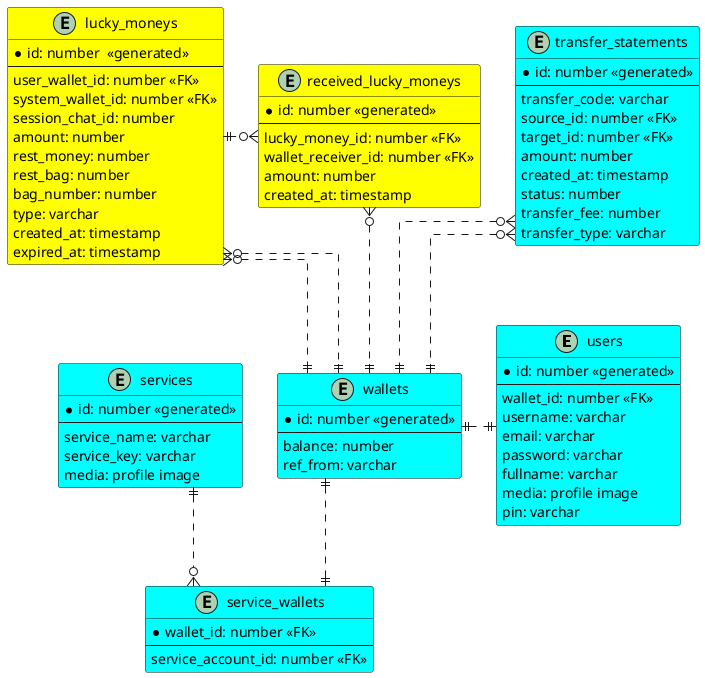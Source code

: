 	
@startuml

' hide the spot
' hide circle

' avoid problems with angled crows feet
skinparam linetype ortho

entity "users" as users #Aqua{
    *id: number <<generated>>
    --
    wallet_id: number <<FK>>
    username: varchar
    email: varchar
    password: varchar
    fullname: varchar
    media: profile image
    pin: varchar
}

' LuckyMoney Service: 
' - service_name: LuckyMoney
' - service_key: 
' ----> Request Auth Service -> JWToken Service 
' LuckyMoney vS Payment 
' LuckyMoney ----> Request Auth Service -> JWToken Service
' LuckyMoney dùng JWToken vừa có để request danh sách  wallets của nó
' sử dụng list wallets này ntn thì tuỳ nó 

' LuckyMoney request lên payment chuyển tiền. Tới... với cái
' wallet id nào của nó  

entity "services" #Aqua{
    *id: number <<generated>>
    --
    service_name: varchar
    service_key: varchar
    media: profile image
}

entity "service_wallets" #Aqua{
    *wallet_id: number <<FK>>
    --
    service_account_id: number <<FK>>
}



entity "wallets" as wallets #Aqua{
    *id: number <<generated>>
    --
    balance: number    
    ref_from: varchar
}

entity "transfer_statements" as transfer_statements #Aqua {
    *id: number <<generated>>
    --
    transfer_code: varchar
    source_id: number <<FK>>
    target_id: number <<FK>>
    amount: number
    created_at: timestamp
    status: number
    transfer_fee: number
    transfer_type: varchar
}

entity "lucky_moneys" as lucky_moneys #Yellow{
    *id: number  <<generated>>
    --
    user_wallet_id: number <<FK>>
    system_wallet_id: number <<FK>>
    session_chat_id: number
    amount: number
    rest_money: number
    rest_bag: number
    bag_number: number
    type: varchar
    created_at: timestamp
    expired_at: timestamp
}

entity "received_lucky_moneys" as received_luckey_moneys #Yellow{
    *id: number <<generated>>
    --
    lucky_money_id: number <<FK>>
    wallet_receiver_id: number <<FK>>
    amount: number
    created_at: timestamp
}

wallets ||.up.o{ transfer_statements
wallets ||.up.o{ transfer_statements

wallets ||.up.o{ lucky_moneys
wallets ||.up.o{ lucky_moneys

wallets ||.up.o{ received_luckey_moneys

users ||.left.|| wallets

services ||..o{ service_wallets
wallets ||..|| service_wallets


lucky_moneys ||.right.o{ received_luckey_moneys


@enduml